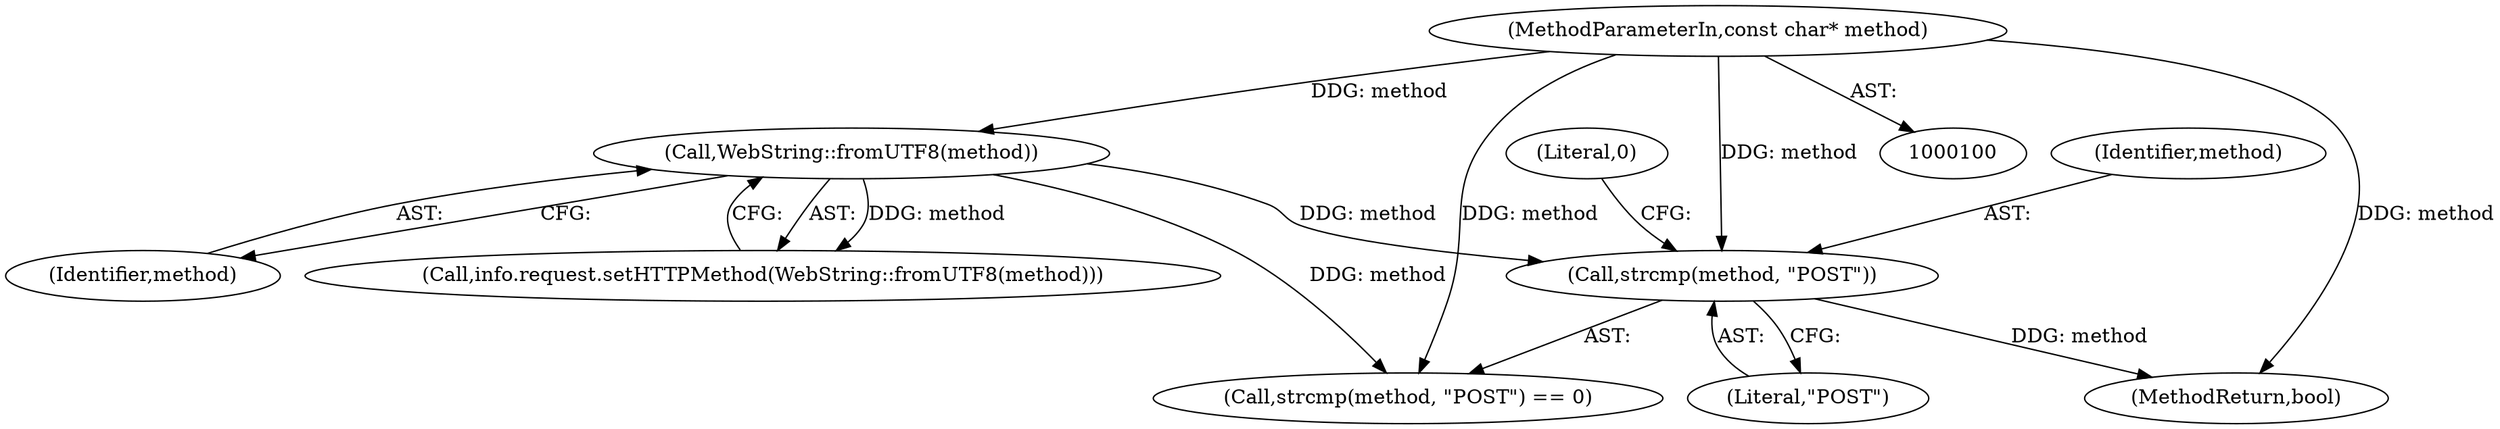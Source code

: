 digraph "1_Chrome_ea3d1d84be3d6f97bf50e76511c9e26af6895533_40@API" {
"1000153" [label="(Call,strcmp(method, \"POST\"))"];
"1000136" [label="(Call,WebString::fromUTF8(method))"];
"1000103" [label="(MethodParameterIn,const char* method)"];
"1000155" [label="(Literal,\"POST\")"];
"1000154" [label="(Identifier,method)"];
"1000135" [label="(Call,info.request.setHTTPMethod(WebString::fromUTF8(method)))"];
"1000156" [label="(Literal,0)"];
"1000153" [label="(Call,strcmp(method, \"POST\"))"];
"1000103" [label="(MethodParameterIn,const char* method)"];
"1000136" [label="(Call,WebString::fromUTF8(method))"];
"1000152" [label="(Call,strcmp(method, \"POST\") == 0)"];
"1000137" [label="(Identifier,method)"];
"1000209" [label="(MethodReturn,bool)"];
"1000153" -> "1000152"  [label="AST: "];
"1000153" -> "1000155"  [label="CFG: "];
"1000154" -> "1000153"  [label="AST: "];
"1000155" -> "1000153"  [label="AST: "];
"1000156" -> "1000153"  [label="CFG: "];
"1000153" -> "1000209"  [label="DDG: method"];
"1000136" -> "1000153"  [label="DDG: method"];
"1000103" -> "1000153"  [label="DDG: method"];
"1000136" -> "1000135"  [label="AST: "];
"1000136" -> "1000137"  [label="CFG: "];
"1000137" -> "1000136"  [label="AST: "];
"1000135" -> "1000136"  [label="CFG: "];
"1000136" -> "1000135"  [label="DDG: method"];
"1000103" -> "1000136"  [label="DDG: method"];
"1000136" -> "1000152"  [label="DDG: method"];
"1000103" -> "1000100"  [label="AST: "];
"1000103" -> "1000209"  [label="DDG: method"];
"1000103" -> "1000152"  [label="DDG: method"];
}
